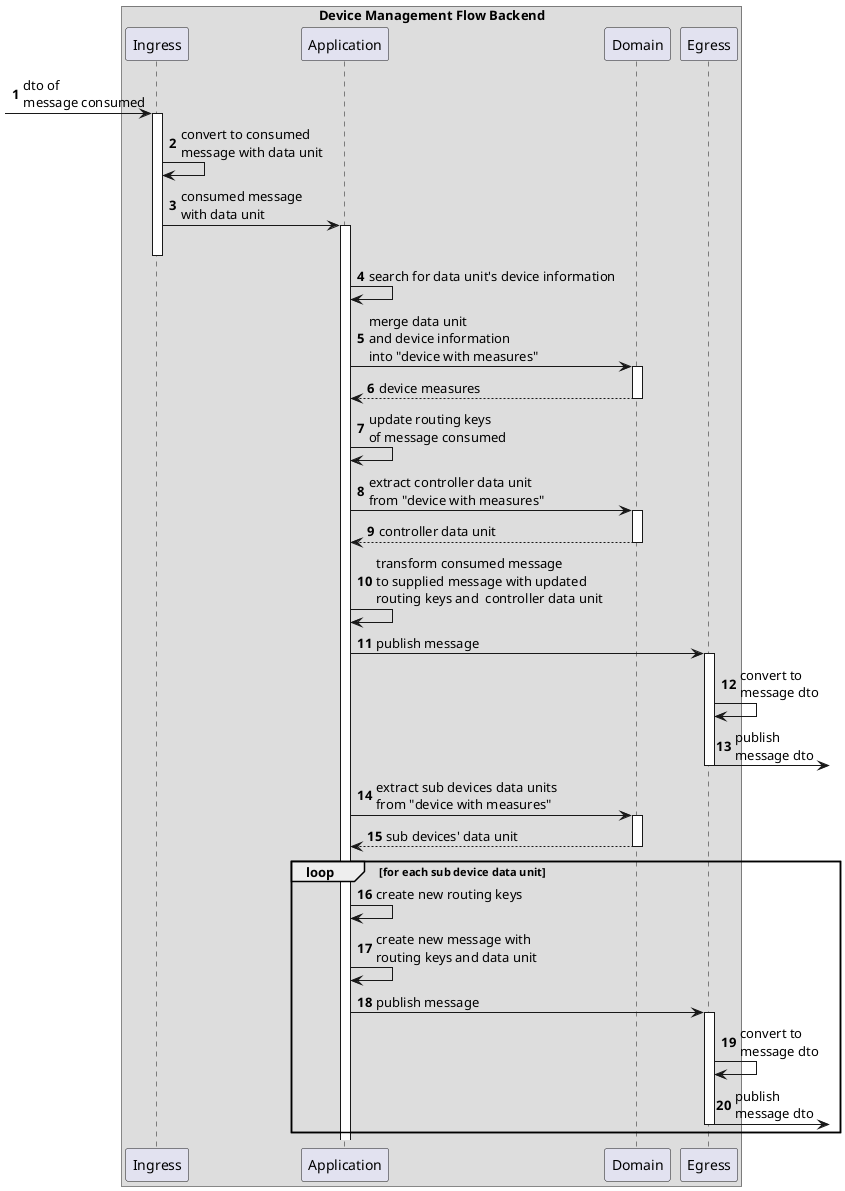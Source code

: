 @startuml device-management-flow-backend

autonumber 1

box "Device Management Flow Backend"
participant Ingress
participant Application
participant Domain
participant Egress
end box

?-> Ingress ++ : dto of\nmessage consumed
Ingress -> Ingress : convert to consumed\nmessage with data unit
Ingress -> Application ++-- : consumed message\nwith data unit
Application -> Application : search for data unit's device information
Application -> Domain ++ : merge data unit\nand device information\ninto "device with measures"
return device measures

Application -> Application : update routing keys\nof message consumed
Application -> Domain ++ : extract controller data unit\nfrom "device with measures"
return controller data unit
Application -> Application : transform consumed message\nto supplied message with updated\nrouting keys and  controller data unit
Application -> Egress ++ : publish message
Egress -> Egress : convert to\nmessage dto
Egress ->? -- : publish\nmessage dto
Application -> Domain ++ : extract sub devices data units\nfrom "device with measures"
return sub devices' data unit
loop for each sub device data unit
    Application -> Application : create new routing keys
    Application -> Application : create new message with\nrouting keys and data unit
    Application -> Egress ++ : publish message
    Egress -> Egress : convert to\nmessage dto
    Egress ->? -- : publish\nmessage dto
end


@enduml
